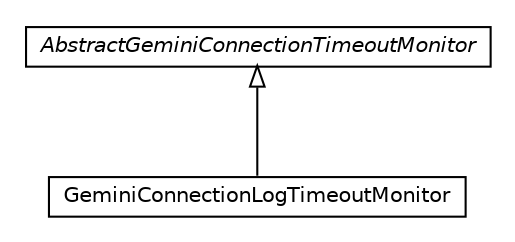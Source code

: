 #!/usr/local/bin/dot
#
# Class diagram 
# Generated by UMLGraph version R5_6_6-8-g8d7759 (http://www.umlgraph.org/)
#

digraph G {
	edge [fontname="Helvetica",fontsize=10,labelfontname="Helvetica",labelfontsize=10];
	node [fontname="Helvetica",fontsize=10,shape=plaintext];
	nodesep=0.25;
	ranksep=0.5;
	// org.dayatang.dsmonitor.monitor.GeminiConnectionLogTimeoutMonitor
	c15588 [label=<<table title="org.dayatang.dsmonitor.monitor.GeminiConnectionLogTimeoutMonitor" border="0" cellborder="1" cellspacing="0" cellpadding="2" port="p" href="./GeminiConnectionLogTimeoutMonitor.html">
		<tr><td><table border="0" cellspacing="0" cellpadding="1">
<tr><td align="center" balign="center"> GeminiConnectionLogTimeoutMonitor </td></tr>
		</table></td></tr>
		</table>>, URL="./GeminiConnectionLogTimeoutMonitor.html", fontname="Helvetica", fontcolor="black", fontsize=10.0];
	// org.dayatang.dsmonitor.monitor.AbstractGeminiConnectionTimeoutMonitor
	c15589 [label=<<table title="org.dayatang.dsmonitor.monitor.AbstractGeminiConnectionTimeoutMonitor" border="0" cellborder="1" cellspacing="0" cellpadding="2" port="p" href="./AbstractGeminiConnectionTimeoutMonitor.html">
		<tr><td><table border="0" cellspacing="0" cellpadding="1">
<tr><td align="center" balign="center"><font face="Helvetica-Oblique"> AbstractGeminiConnectionTimeoutMonitor </font></td></tr>
		</table></td></tr>
		</table>>, URL="./AbstractGeminiConnectionTimeoutMonitor.html", fontname="Helvetica", fontcolor="black", fontsize=10.0];
	//org.dayatang.dsmonitor.monitor.GeminiConnectionLogTimeoutMonitor extends org.dayatang.dsmonitor.monitor.AbstractGeminiConnectionTimeoutMonitor
	c15589:p -> c15588:p [dir=back,arrowtail=empty];
}

